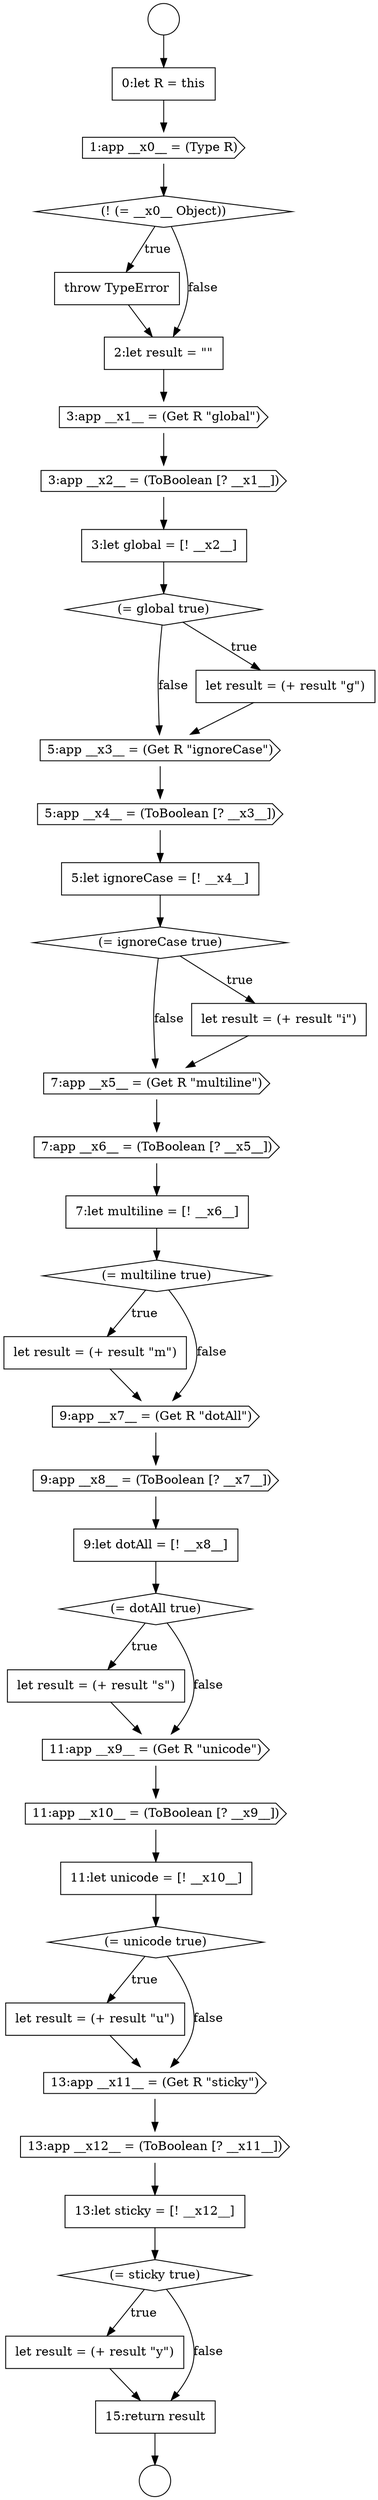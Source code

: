 digraph {
  node15171 [shape=circle label=" " color="black" fillcolor="white" style=filled]
  node15179 [shape=cds, label=<<font color="black">3:app __x2__ = (ToBoolean [? __x1__])</font>> color="black" fillcolor="white" style=filled]
  node15206 [shape=diamond, label=<<font color="black">(= sticky true)</font>> color="black" fillcolor="white" style=filled]
  node15174 [shape=cds, label=<<font color="black">1:app __x0__ = (Type R)</font>> color="black" fillcolor="white" style=filled]
  node15200 [shape=none, margin=0, label=<<font color="black">
    <table border="0" cellborder="1" cellspacing="0" cellpadding="10">
      <tr><td align="left">11:let unicode = [! __x10__]</td></tr>
    </table>
  </font>> color="black" fillcolor="white" style=filled]
  node15183 [shape=cds, label=<<font color="black">5:app __x3__ = (Get R &quot;ignoreCase&quot;)</font>> color="black" fillcolor="white" style=filled]
  node15205 [shape=none, margin=0, label=<<font color="black">
    <table border="0" cellborder="1" cellspacing="0" cellpadding="10">
      <tr><td align="left">13:let sticky = [! __x12__]</td></tr>
    </table>
  </font>> color="black" fillcolor="white" style=filled]
  node15192 [shape=none, margin=0, label=<<font color="black">
    <table border="0" cellborder="1" cellspacing="0" cellpadding="10">
      <tr><td align="left">let result = (+ result &quot;m&quot;)</td></tr>
    </table>
  </font>> color="black" fillcolor="white" style=filled]
  node15173 [shape=none, margin=0, label=<<font color="black">
    <table border="0" cellborder="1" cellspacing="0" cellpadding="10">
      <tr><td align="left">0:let R = this</td></tr>
    </table>
  </font>> color="black" fillcolor="white" style=filled]
  node15188 [shape=cds, label=<<font color="black">7:app __x5__ = (Get R &quot;multiline&quot;)</font>> color="black" fillcolor="white" style=filled]
  node15184 [shape=cds, label=<<font color="black">5:app __x4__ = (ToBoolean [? __x3__])</font>> color="black" fillcolor="white" style=filled]
  node15191 [shape=diamond, label=<<font color="black">(= multiline true)</font>> color="black" fillcolor="white" style=filled]
  node15176 [shape=none, margin=0, label=<<font color="black">
    <table border="0" cellborder="1" cellspacing="0" cellpadding="10">
      <tr><td align="left">throw TypeError</td></tr>
    </table>
  </font>> color="black" fillcolor="white" style=filled]
  node15187 [shape=none, margin=0, label=<<font color="black">
    <table border="0" cellborder="1" cellspacing="0" cellpadding="10">
      <tr><td align="left">let result = (+ result &quot;i&quot;)</td></tr>
    </table>
  </font>> color="black" fillcolor="white" style=filled]
  node15181 [shape=diamond, label=<<font color="black">(= global true)</font>> color="black" fillcolor="white" style=filled]
  node15190 [shape=none, margin=0, label=<<font color="black">
    <table border="0" cellborder="1" cellspacing="0" cellpadding="10">
      <tr><td align="left">7:let multiline = [! __x6__]</td></tr>
    </table>
  </font>> color="black" fillcolor="white" style=filled]
  node15185 [shape=none, margin=0, label=<<font color="black">
    <table border="0" cellborder="1" cellspacing="0" cellpadding="10">
      <tr><td align="left">5:let ignoreCase = [! __x4__]</td></tr>
    </table>
  </font>> color="black" fillcolor="white" style=filled]
  node15175 [shape=diamond, label=<<font color="black">(! (= __x0__ Object))</font>> color="black" fillcolor="white" style=filled]
  node15207 [shape=none, margin=0, label=<<font color="black">
    <table border="0" cellborder="1" cellspacing="0" cellpadding="10">
      <tr><td align="left">let result = (+ result &quot;y&quot;)</td></tr>
    </table>
  </font>> color="black" fillcolor="white" style=filled]
  node15202 [shape=none, margin=0, label=<<font color="black">
    <table border="0" cellborder="1" cellspacing="0" cellpadding="10">
      <tr><td align="left">let result = (+ result &quot;u&quot;)</td></tr>
    </table>
  </font>> color="black" fillcolor="white" style=filled]
  node15178 [shape=cds, label=<<font color="black">3:app __x1__ = (Get R &quot;global&quot;)</font>> color="black" fillcolor="white" style=filled]
  node15182 [shape=none, margin=0, label=<<font color="black">
    <table border="0" cellborder="1" cellspacing="0" cellpadding="10">
      <tr><td align="left">let result = (+ result &quot;g&quot;)</td></tr>
    </table>
  </font>> color="black" fillcolor="white" style=filled]
  node15193 [shape=cds, label=<<font color="black">9:app __x7__ = (Get R &quot;dotAll&quot;)</font>> color="black" fillcolor="white" style=filled]
  node15199 [shape=cds, label=<<font color="black">11:app __x10__ = (ToBoolean [? __x9__])</font>> color="black" fillcolor="white" style=filled]
  node15186 [shape=diamond, label=<<font color="black">(= ignoreCase true)</font>> color="black" fillcolor="white" style=filled]
  node15197 [shape=none, margin=0, label=<<font color="black">
    <table border="0" cellborder="1" cellspacing="0" cellpadding="10">
      <tr><td align="left">let result = (+ result &quot;s&quot;)</td></tr>
    </table>
  </font>> color="black" fillcolor="white" style=filled]
  node15194 [shape=cds, label=<<font color="black">9:app __x8__ = (ToBoolean [? __x7__])</font>> color="black" fillcolor="white" style=filled]
  node15189 [shape=cds, label=<<font color="black">7:app __x6__ = (ToBoolean [? __x5__])</font>> color="black" fillcolor="white" style=filled]
  node15201 [shape=diamond, label=<<font color="black">(= unicode true)</font>> color="black" fillcolor="white" style=filled]
  node15180 [shape=none, margin=0, label=<<font color="black">
    <table border="0" cellborder="1" cellspacing="0" cellpadding="10">
      <tr><td align="left">3:let global = [! __x2__]</td></tr>
    </table>
  </font>> color="black" fillcolor="white" style=filled]
  node15195 [shape=none, margin=0, label=<<font color="black">
    <table border="0" cellborder="1" cellspacing="0" cellpadding="10">
      <tr><td align="left">9:let dotAll = [! __x8__]</td></tr>
    </table>
  </font>> color="black" fillcolor="white" style=filled]
  node15208 [shape=none, margin=0, label=<<font color="black">
    <table border="0" cellborder="1" cellspacing="0" cellpadding="10">
      <tr><td align="left">15:return result</td></tr>
    </table>
  </font>> color="black" fillcolor="white" style=filled]
  node15196 [shape=diamond, label=<<font color="black">(= dotAll true)</font>> color="black" fillcolor="white" style=filled]
  node15203 [shape=cds, label=<<font color="black">13:app __x11__ = (Get R &quot;sticky&quot;)</font>> color="black" fillcolor="white" style=filled]
  node15172 [shape=circle label=" " color="black" fillcolor="white" style=filled]
  node15177 [shape=none, margin=0, label=<<font color="black">
    <table border="0" cellborder="1" cellspacing="0" cellpadding="10">
      <tr><td align="left">2:let result = &quot;&quot;</td></tr>
    </table>
  </font>> color="black" fillcolor="white" style=filled]
  node15198 [shape=cds, label=<<font color="black">11:app __x9__ = (Get R &quot;unicode&quot;)</font>> color="black" fillcolor="white" style=filled]
  node15204 [shape=cds, label=<<font color="black">13:app __x12__ = (ToBoolean [? __x11__])</font>> color="black" fillcolor="white" style=filled]
  node15205 -> node15206 [ color="black"]
  node15192 -> node15193 [ color="black"]
  node15203 -> node15204 [ color="black"]
  node15198 -> node15199 [ color="black"]
  node15191 -> node15192 [label=<<font color="black">true</font>> color="black"]
  node15191 -> node15193 [label=<<font color="black">false</font>> color="black"]
  node15207 -> node15208 [ color="black"]
  node15189 -> node15190 [ color="black"]
  node15171 -> node15173 [ color="black"]
  node15176 -> node15177 [ color="black"]
  node15193 -> node15194 [ color="black"]
  node15183 -> node15184 [ color="black"]
  node15195 -> node15196 [ color="black"]
  node15186 -> node15187 [label=<<font color="black">true</font>> color="black"]
  node15186 -> node15188 [label=<<font color="black">false</font>> color="black"]
  node15196 -> node15197 [label=<<font color="black">true</font>> color="black"]
  node15196 -> node15198 [label=<<font color="black">false</font>> color="black"]
  node15194 -> node15195 [ color="black"]
  node15208 -> node15172 [ color="black"]
  node15206 -> node15207 [label=<<font color="black">true</font>> color="black"]
  node15206 -> node15208 [label=<<font color="black">false</font>> color="black"]
  node15179 -> node15180 [ color="black"]
  node15181 -> node15182 [label=<<font color="black">true</font>> color="black"]
  node15181 -> node15183 [label=<<font color="black">false</font>> color="black"]
  node15185 -> node15186 [ color="black"]
  node15190 -> node15191 [ color="black"]
  node15178 -> node15179 [ color="black"]
  node15197 -> node15198 [ color="black"]
  node15187 -> node15188 [ color="black"]
  node15184 -> node15185 [ color="black"]
  node15177 -> node15178 [ color="black"]
  node15180 -> node15181 [ color="black"]
  node15174 -> node15175 [ color="black"]
  node15202 -> node15203 [ color="black"]
  node15175 -> node15176 [label=<<font color="black">true</font>> color="black"]
  node15175 -> node15177 [label=<<font color="black">false</font>> color="black"]
  node15188 -> node15189 [ color="black"]
  node15201 -> node15202 [label=<<font color="black">true</font>> color="black"]
  node15201 -> node15203 [label=<<font color="black">false</font>> color="black"]
  node15204 -> node15205 [ color="black"]
  node15200 -> node15201 [ color="black"]
  node15182 -> node15183 [ color="black"]
  node15173 -> node15174 [ color="black"]
  node15199 -> node15200 [ color="black"]
}
